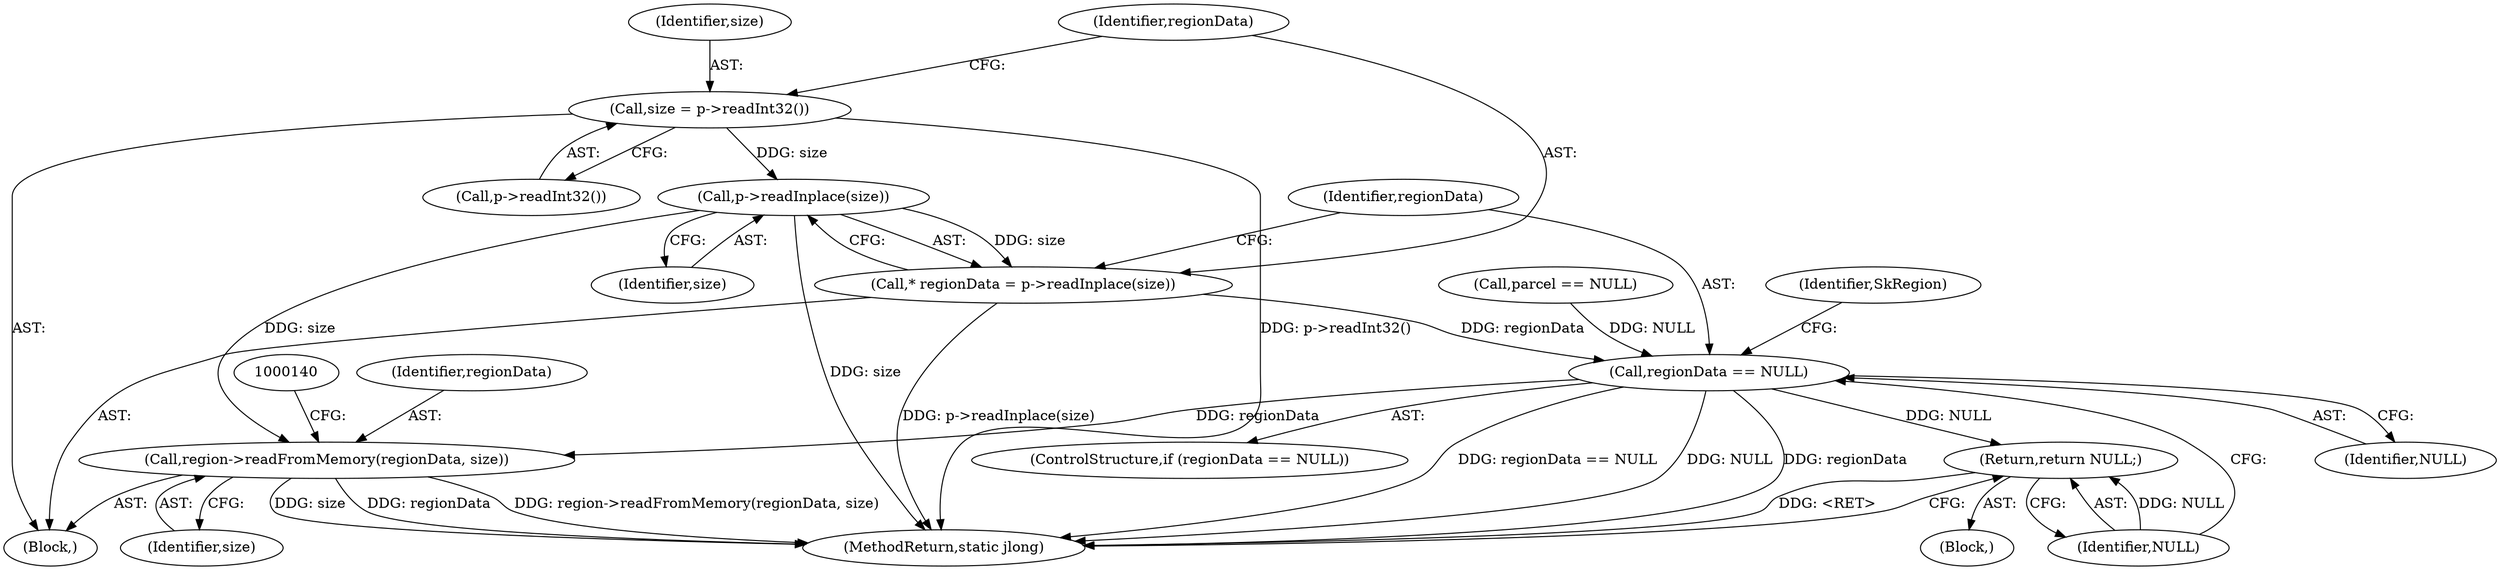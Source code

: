 digraph "1_Android_1e72dc7a3074cd0b44d89afbf39bbf5000ef7cc3@API" {
"1000125" [label="(Call,p->readInplace(size))"];
"1000119" [label="(Call,size = p->readInt32())"];
"1000123" [label="(Call,* regionData = p->readInplace(size))"];
"1000128" [label="(Call,regionData == NULL)"];
"1000132" [label="(Return,return NULL;)"];
"1000135" [label="(Call,region->readFromMemory(regionData, size))"];
"1000123" [label="(Call,* regionData = p->readInplace(size))"];
"1000127" [label="(ControlStructure,if (regionData == NULL))"];
"1000136" [label="(Identifier,regionData)"];
"1000121" [label="(Call,p->readInt32())"];
"1000129" [label="(Identifier,regionData)"];
"1000126" [label="(Identifier,size)"];
"1000124" [label="(Identifier,regionData)"];
"1000125" [label="(Call,p->readInplace(size))"];
"1000142" [label="(MethodReturn,static jlong)"];
"1000119" [label="(Call,size = p->readInt32())"];
"1000133" [label="(Identifier,NULL)"];
"1000134" [label="(Identifier,SkRegion)"];
"1000137" [label="(Identifier,size)"];
"1000128" [label="(Call,regionData == NULL)"];
"1000135" [label="(Call,region->readFromMemory(regionData, size))"];
"1000104" [label="(Block,)"];
"1000120" [label="(Identifier,size)"];
"1000106" [label="(Call,parcel == NULL)"];
"1000132" [label="(Return,return NULL;)"];
"1000130" [label="(Identifier,NULL)"];
"1000131" [label="(Block,)"];
"1000125" -> "1000123"  [label="AST: "];
"1000125" -> "1000126"  [label="CFG: "];
"1000126" -> "1000125"  [label="AST: "];
"1000123" -> "1000125"  [label="CFG: "];
"1000125" -> "1000142"  [label="DDG: size"];
"1000125" -> "1000123"  [label="DDG: size"];
"1000119" -> "1000125"  [label="DDG: size"];
"1000125" -> "1000135"  [label="DDG: size"];
"1000119" -> "1000104"  [label="AST: "];
"1000119" -> "1000121"  [label="CFG: "];
"1000120" -> "1000119"  [label="AST: "];
"1000121" -> "1000119"  [label="AST: "];
"1000124" -> "1000119"  [label="CFG: "];
"1000119" -> "1000142"  [label="DDG: p->readInt32()"];
"1000123" -> "1000104"  [label="AST: "];
"1000124" -> "1000123"  [label="AST: "];
"1000129" -> "1000123"  [label="CFG: "];
"1000123" -> "1000142"  [label="DDG: p->readInplace(size)"];
"1000123" -> "1000128"  [label="DDG: regionData"];
"1000128" -> "1000127"  [label="AST: "];
"1000128" -> "1000130"  [label="CFG: "];
"1000129" -> "1000128"  [label="AST: "];
"1000130" -> "1000128"  [label="AST: "];
"1000133" -> "1000128"  [label="CFG: "];
"1000134" -> "1000128"  [label="CFG: "];
"1000128" -> "1000142"  [label="DDG: regionData == NULL"];
"1000128" -> "1000142"  [label="DDG: NULL"];
"1000128" -> "1000142"  [label="DDG: regionData"];
"1000106" -> "1000128"  [label="DDG: NULL"];
"1000128" -> "1000132"  [label="DDG: NULL"];
"1000128" -> "1000135"  [label="DDG: regionData"];
"1000132" -> "1000131"  [label="AST: "];
"1000132" -> "1000133"  [label="CFG: "];
"1000133" -> "1000132"  [label="AST: "];
"1000142" -> "1000132"  [label="CFG: "];
"1000132" -> "1000142"  [label="DDG: <RET>"];
"1000133" -> "1000132"  [label="DDG: NULL"];
"1000135" -> "1000104"  [label="AST: "];
"1000135" -> "1000137"  [label="CFG: "];
"1000136" -> "1000135"  [label="AST: "];
"1000137" -> "1000135"  [label="AST: "];
"1000140" -> "1000135"  [label="CFG: "];
"1000135" -> "1000142"  [label="DDG: regionData"];
"1000135" -> "1000142"  [label="DDG: region->readFromMemory(regionData, size)"];
"1000135" -> "1000142"  [label="DDG: size"];
}
